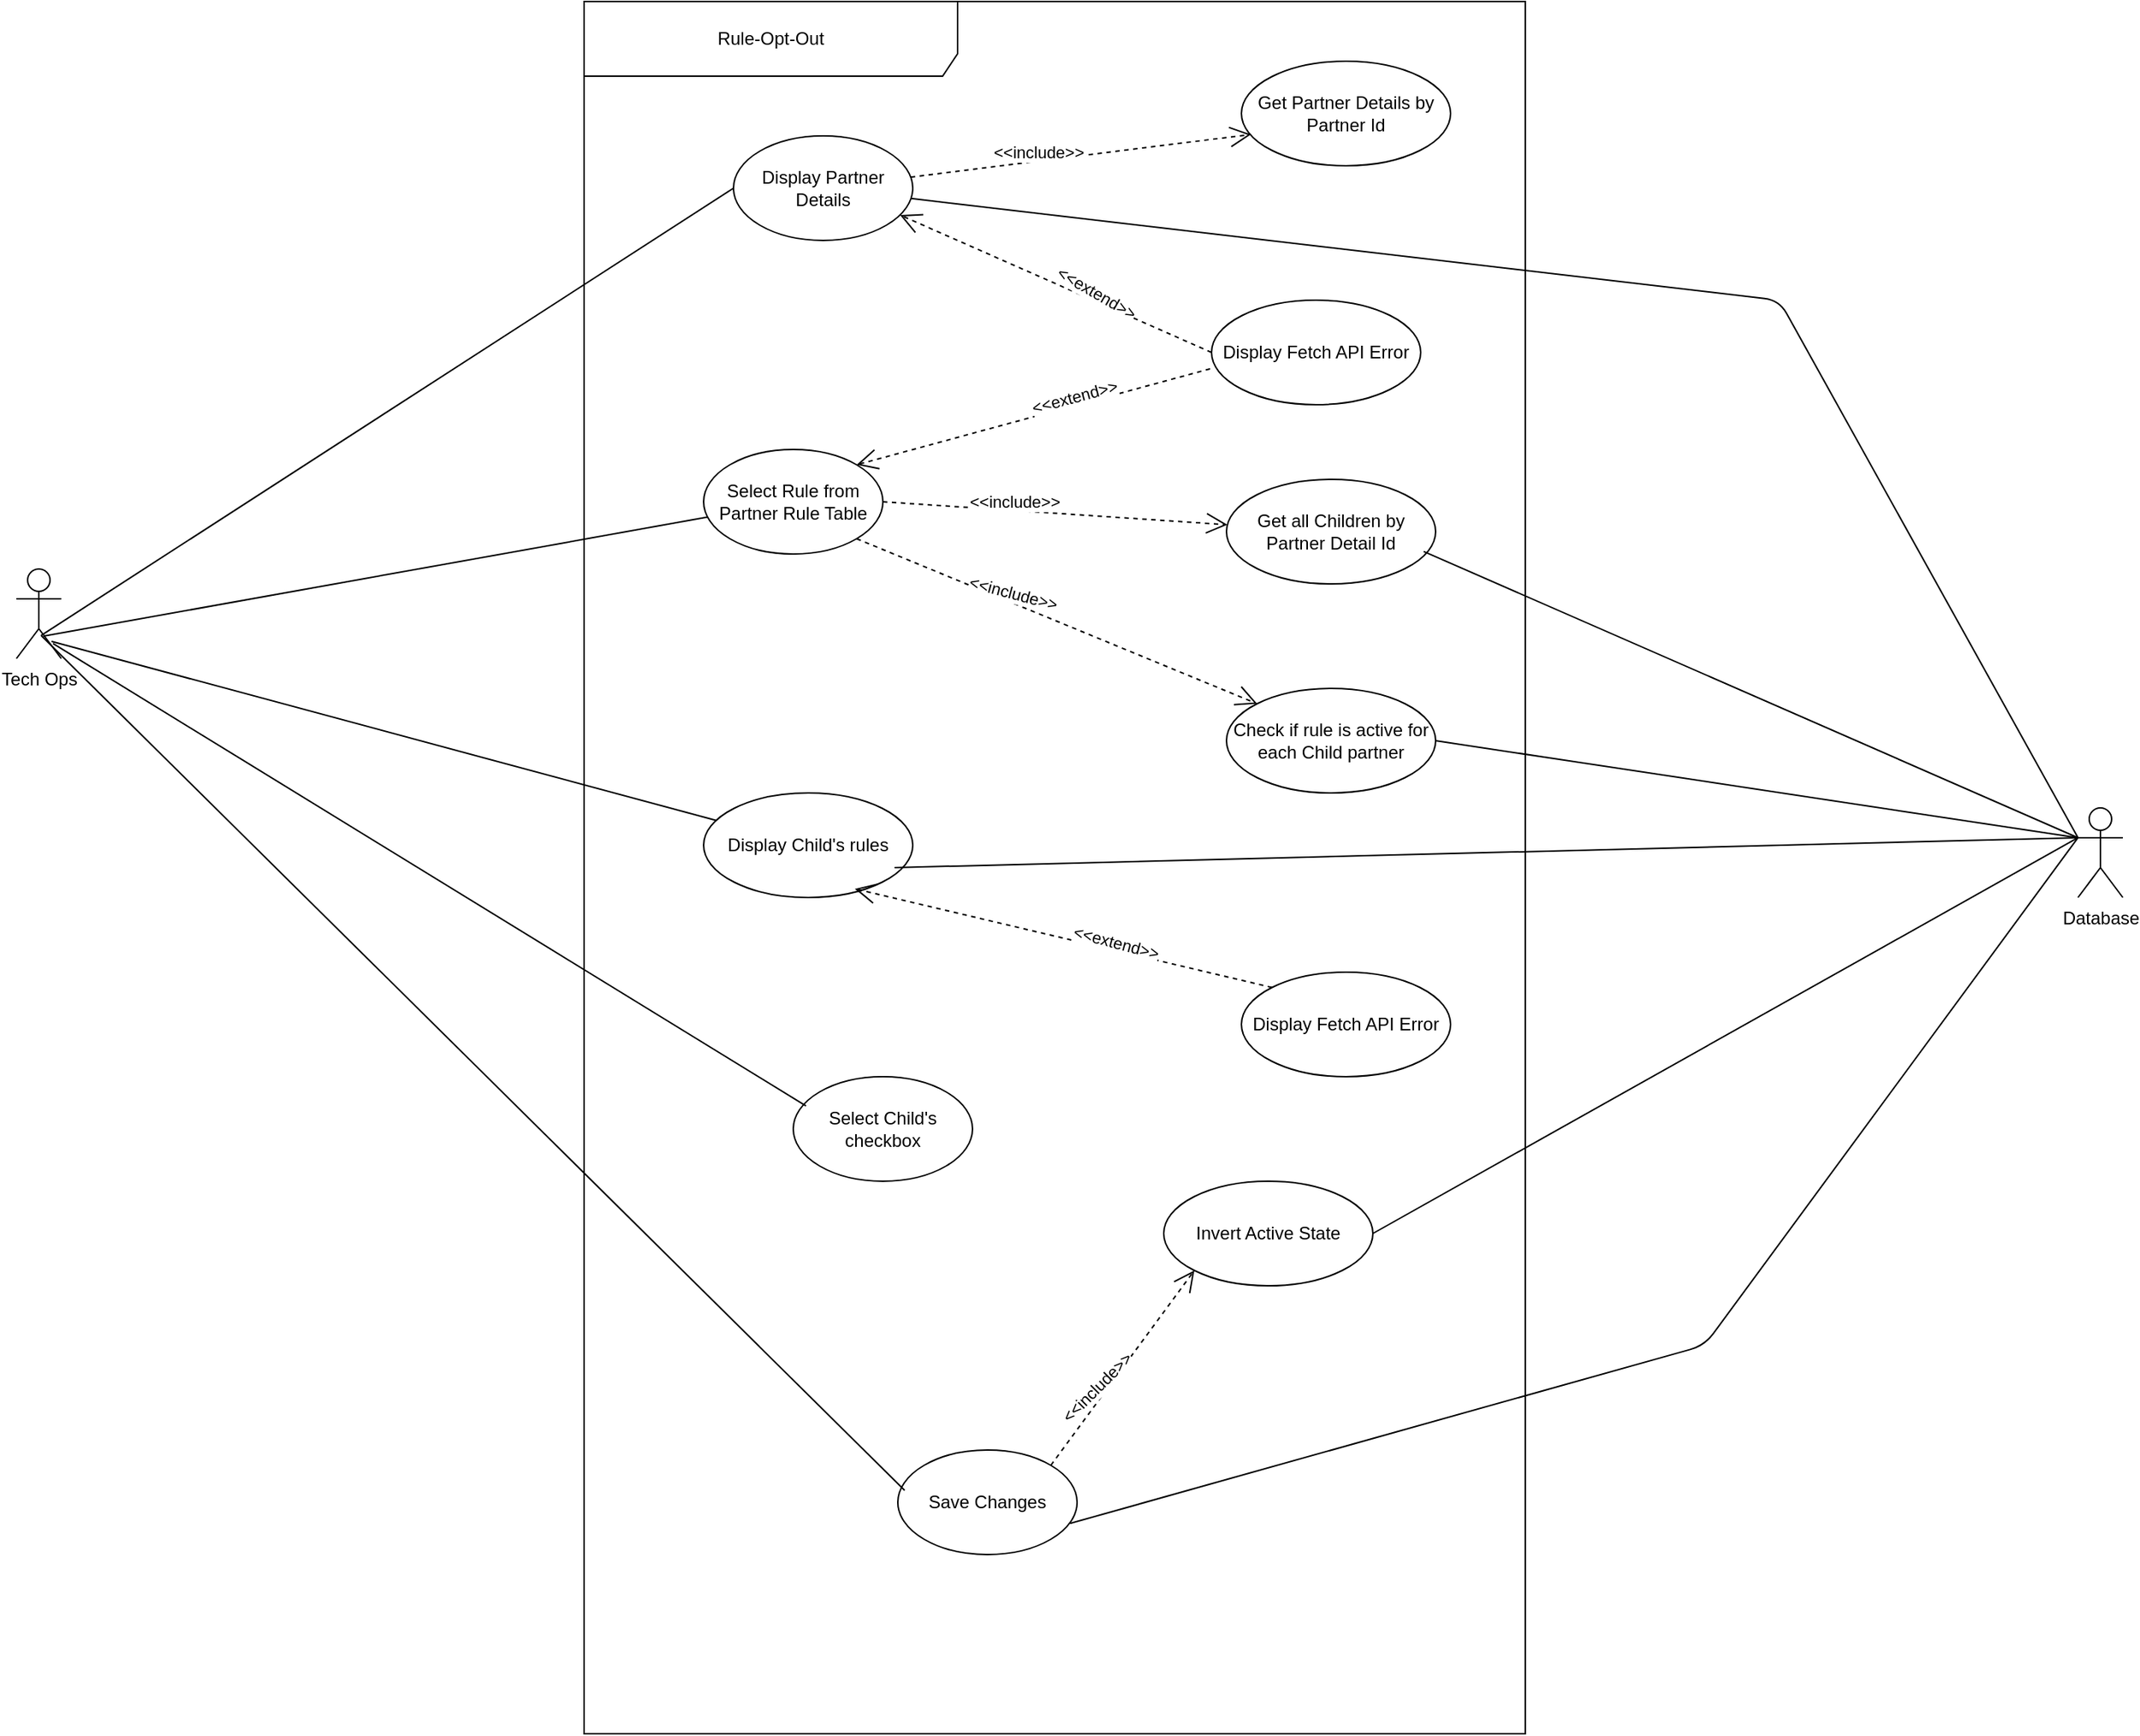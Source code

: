<mxfile version="13.8.8" type="github">
  <diagram id="Y8OE2I2hK1Na6KAGc6tf" name="Page-1">
    <mxGraphModel dx="1243" dy="870" grid="1" gridSize="10" guides="1" tooltips="1" connect="1" arrows="1" fold="1" page="1" pageScale="1" pageWidth="2336" pageHeight="1654" math="0" shadow="0">
      <root>
        <mxCell id="0" />
        <mxCell id="1" parent="0" />
        <mxCell id="AAG1h3JBsHE02cxiQFRj-1" value="Rule-Opt-Out" style="shape=umlFrame;whiteSpace=wrap;html=1;width=250;height=50;" parent="1" vertex="1">
          <mxGeometry x="710" y="30" width="630" height="1160" as="geometry" />
        </mxCell>
        <mxCell id="AAG1h3JBsHE02cxiQFRj-2" value="Tech Ops" style="shape=umlActor;verticalLabelPosition=bottom;verticalAlign=top;html=1;" parent="1" vertex="1">
          <mxGeometry x="330" y="410" width="30" height="60" as="geometry" />
        </mxCell>
        <mxCell id="AAG1h3JBsHE02cxiQFRj-3" value="Display Partner Details" style="ellipse;whiteSpace=wrap;html=1;" parent="1" vertex="1">
          <mxGeometry x="810" y="120" width="120" height="70" as="geometry" />
        </mxCell>
        <mxCell id="AAG1h3JBsHE02cxiQFRj-4" value="Get Partner Details by Partner Id" style="ellipse;whiteSpace=wrap;html=1;" parent="1" vertex="1">
          <mxGeometry x="1150" y="70" width="140" height="70" as="geometry" />
        </mxCell>
        <mxCell id="AAG1h3JBsHE02cxiQFRj-6" value="Select Rule from Partner Rule Table" style="ellipse;whiteSpace=wrap;html=1;" parent="1" vertex="1">
          <mxGeometry x="790" y="330" width="120" height="70" as="geometry" />
        </mxCell>
        <mxCell id="AAG1h3JBsHE02cxiQFRj-7" value="Get all Children by Partner Detail Id" style="ellipse;whiteSpace=wrap;html=1;" parent="1" vertex="1">
          <mxGeometry x="1140" y="350" width="140" height="70" as="geometry" />
        </mxCell>
        <mxCell id="AAG1h3JBsHE02cxiQFRj-8" value="Display Child&#39;s rules" style="ellipse;whiteSpace=wrap;html=1;" parent="1" vertex="1">
          <mxGeometry x="790" y="560" width="140" height="70" as="geometry" />
        </mxCell>
        <mxCell id="AAG1h3JBsHE02cxiQFRj-9" value="Check if rule is active for each Child partner" style="ellipse;whiteSpace=wrap;html=1;" parent="1" vertex="1">
          <mxGeometry x="1140" y="490" width="140" height="70" as="geometry" />
        </mxCell>
        <mxCell id="AAG1h3JBsHE02cxiQFRj-11" value="Select Child&#39;s checkbox" style="ellipse;whiteSpace=wrap;html=1;" parent="1" vertex="1">
          <mxGeometry x="850" y="750" width="120" height="70" as="geometry" />
        </mxCell>
        <mxCell id="AAG1h3JBsHE02cxiQFRj-12" value="Save Changes" style="ellipse;whiteSpace=wrap;html=1;" parent="1" vertex="1">
          <mxGeometry x="920" y="1000" width="120" height="70" as="geometry" />
        </mxCell>
        <mxCell id="AAG1h3JBsHE02cxiQFRj-13" value="Invert Active State" style="ellipse;whiteSpace=wrap;html=1;" parent="1" vertex="1">
          <mxGeometry x="1098" y="820" width="140" height="70" as="geometry" />
        </mxCell>
        <mxCell id="f0wVNXhXmvdFokiBNhzK-1" value="Database" style="shape=umlActor;verticalLabelPosition=bottom;verticalAlign=top;html=1;" parent="1" vertex="1">
          <mxGeometry x="1710" y="570" width="30" height="60" as="geometry" />
        </mxCell>
        <mxCell id="f0wVNXhXmvdFokiBNhzK-7" value="" style="endArrow=none;endFill=0;endSize=12;html=1;entryX=0;entryY=0.5;entryDx=0;entryDy=0;exitX=0.55;exitY=0.742;exitDx=0;exitDy=0;exitPerimeter=0;" parent="1" source="AAG1h3JBsHE02cxiQFRj-2" target="AAG1h3JBsHE02cxiQFRj-3" edge="1">
          <mxGeometry width="160" relative="1" as="geometry">
            <mxPoint x="580" y="314.5" as="sourcePoint" />
            <mxPoint x="740" y="314.5" as="targetPoint" />
          </mxGeometry>
        </mxCell>
        <mxCell id="f0wVNXhXmvdFokiBNhzK-8" value="" style="endArrow=none;endFill=0;endSize=12;html=1;exitX=0.6;exitY=0.75;exitDx=0;exitDy=0;exitPerimeter=0;" parent="1" source="AAG1h3JBsHE02cxiQFRj-2" target="AAG1h3JBsHE02cxiQFRj-6" edge="1">
          <mxGeometry width="160" relative="1" as="geometry">
            <mxPoint x="590" y="310" as="sourcePoint" />
            <mxPoint x="760" y="185" as="targetPoint" />
          </mxGeometry>
        </mxCell>
        <mxCell id="f0wVNXhXmvdFokiBNhzK-9" value="" style="endArrow=none;endFill=0;endSize=12;html=1;exitX=0.783;exitY=0.808;exitDx=0;exitDy=0;exitPerimeter=0;" parent="1" source="AAG1h3JBsHE02cxiQFRj-2" target="AAG1h3JBsHE02cxiQFRj-8" edge="1">
          <mxGeometry width="160" relative="1" as="geometry">
            <mxPoint x="580" y="320" as="sourcePoint" />
            <mxPoint x="780.67" y="479.784" as="targetPoint" />
          </mxGeometry>
        </mxCell>
        <mxCell id="f0wVNXhXmvdFokiBNhzK-10" value="" style="endArrow=none;endFill=0;endSize=12;html=1;entryX=0.071;entryY=0.279;entryDx=0;entryDy=0;entryPerimeter=0;exitX=0.817;exitY=0.833;exitDx=0;exitDy=0;exitPerimeter=0;" parent="1" source="AAG1h3JBsHE02cxiQFRj-2" target="AAG1h3JBsHE02cxiQFRj-11" edge="1">
          <mxGeometry width="160" relative="1" as="geometry">
            <mxPoint x="580" y="330" as="sourcePoint" />
            <mxPoint x="780" y="205" as="targetPoint" />
          </mxGeometry>
        </mxCell>
        <mxCell id="f0wVNXhXmvdFokiBNhzK-11" value="" style="endArrow=none;endFill=0;endSize=12;html=1;entryX=0.038;entryY=0.386;entryDx=0;entryDy=0;entryPerimeter=0;exitX=0.55;exitY=0.742;exitDx=0;exitDy=0;exitPerimeter=0;" parent="1" source="AAG1h3JBsHE02cxiQFRj-2" target="AAG1h3JBsHE02cxiQFRj-12" edge="1">
          <mxGeometry width="160" relative="1" as="geometry">
            <mxPoint x="540" y="450" as="sourcePoint" />
            <mxPoint x="740" y="620" as="targetPoint" />
          </mxGeometry>
        </mxCell>
        <mxCell id="f0wVNXhXmvdFokiBNhzK-13" value="" style="endArrow=open;endFill=1;endSize=12;html=1;entryX=0.046;entryY=0.7;entryDx=0;entryDy=0;entryPerimeter=0;dashed=1;" parent="1" target="AAG1h3JBsHE02cxiQFRj-4" edge="1" source="AAG1h3JBsHE02cxiQFRj-3">
          <mxGeometry width="160" relative="1" as="geometry">
            <mxPoint x="870" y="174.5" as="sourcePoint" />
            <mxPoint x="1030" y="174.5" as="targetPoint" />
          </mxGeometry>
        </mxCell>
        <mxCell id="f0wVNXhXmvdFokiBNhzK-14" value="&amp;lt;&amp;lt;include&amp;gt;&amp;gt;" style="edgeLabel;html=1;align=center;verticalAlign=middle;resizable=0;points=[];rotation=0;" parent="f0wVNXhXmvdFokiBNhzK-13" vertex="1" connectable="0">
          <mxGeometry x="-0.245" y="7" relative="1" as="geometry">
            <mxPoint y="1" as="offset" />
          </mxGeometry>
        </mxCell>
        <mxCell id="f0wVNXhXmvdFokiBNhzK-15" value="" style="endArrow=open;endFill=1;endSize=12;html=1;dashed=1;exitX=1;exitY=0.5;exitDx=0;exitDy=0;" parent="1" source="AAG1h3JBsHE02cxiQFRj-6" target="AAG1h3JBsHE02cxiQFRj-7" edge="1">
          <mxGeometry width="160" relative="1" as="geometry">
            <mxPoint x="870" y="305.5" as="sourcePoint" />
            <mxPoint x="1046.44" y="260" as="targetPoint" />
          </mxGeometry>
        </mxCell>
        <mxCell id="f0wVNXhXmvdFokiBNhzK-16" value="&amp;lt;&amp;lt;include&amp;gt;&amp;gt;" style="edgeLabel;html=1;align=center;verticalAlign=middle;resizable=0;points=[];rotation=0;" parent="f0wVNXhXmvdFokiBNhzK-15" vertex="1" connectable="0">
          <mxGeometry x="-0.245" y="7" relative="1" as="geometry">
            <mxPoint y="1" as="offset" />
          </mxGeometry>
        </mxCell>
        <mxCell id="f0wVNXhXmvdFokiBNhzK-17" value="Display Fetch API Error" style="ellipse;whiteSpace=wrap;html=1;" parent="1" vertex="1">
          <mxGeometry x="1130" y="230" width="140" height="70" as="geometry" />
        </mxCell>
        <mxCell id="f0wVNXhXmvdFokiBNhzK-18" value="" style="endArrow=open;endFill=1;endSize=12;html=1;entryX=0.929;entryY=0.757;entryDx=0;entryDy=0;entryPerimeter=0;dashed=1;exitX=0;exitY=0.5;exitDx=0;exitDy=0;" parent="1" source="f0wVNXhXmvdFokiBNhzK-17" target="AAG1h3JBsHE02cxiQFRj-3" edge="1">
          <mxGeometry width="160" relative="1" as="geometry">
            <mxPoint x="890" y="215.5" as="sourcePoint" />
            <mxPoint x="1126.44" y="150" as="targetPoint" />
          </mxGeometry>
        </mxCell>
        <mxCell id="f0wVNXhXmvdFokiBNhzK-20" value="&amp;lt;&amp;lt;extend&amp;gt;&amp;gt;" style="edgeLabel;html=1;align=center;verticalAlign=middle;resizable=0;points=[];rotation=30;" parent="f0wVNXhXmvdFokiBNhzK-18" vertex="1" connectable="0">
          <mxGeometry x="-0.238" y="-6" relative="1" as="geometry">
            <mxPoint as="offset" />
          </mxGeometry>
        </mxCell>
        <mxCell id="f0wVNXhXmvdFokiBNhzK-21" value="" style="endArrow=open;endFill=1;endSize=12;html=1;entryX=1;entryY=0;entryDx=0;entryDy=0;dashed=1;exitX=-0.007;exitY=0.657;exitDx=0;exitDy=0;exitPerimeter=0;" parent="1" source="f0wVNXhXmvdFokiBNhzK-17" target="AAG1h3JBsHE02cxiQFRj-6" edge="1">
          <mxGeometry width="160" relative="1" as="geometry">
            <mxPoint x="1050" y="235" as="sourcePoint" />
            <mxPoint x="871.48" y="202.99" as="targetPoint" />
          </mxGeometry>
        </mxCell>
        <mxCell id="f0wVNXhXmvdFokiBNhzK-22" value="&amp;lt;&amp;lt;extend&amp;gt;&amp;gt;" style="edgeLabel;html=1;align=center;verticalAlign=middle;resizable=0;points=[];rotation=-15;" parent="f0wVNXhXmvdFokiBNhzK-21" vertex="1" connectable="0">
          <mxGeometry x="-0.238" y="-6" relative="1" as="geometry">
            <mxPoint as="offset" />
          </mxGeometry>
        </mxCell>
        <mxCell id="x87mlo7bCjJ_3I-Y6eXt-1" value="" style="endArrow=none;endFill=0;endSize=12;html=1;exitX=0;exitY=0.333;exitDx=0;exitDy=0;exitPerimeter=0;" parent="1" source="f0wVNXhXmvdFokiBNhzK-1" edge="1" target="AAG1h3JBsHE02cxiQFRj-3">
          <mxGeometry width="160" relative="1" as="geometry">
            <mxPoint x="880" y="380" as="sourcePoint" />
            <mxPoint x="870" y="180" as="targetPoint" />
            <Array as="points">
              <mxPoint x="1510" y="230" />
            </Array>
          </mxGeometry>
        </mxCell>
        <mxCell id="x87mlo7bCjJ_3I-Y6eXt-4" value="" style="endArrow=none;endFill=0;endSize=12;html=1;entryX=0.943;entryY=0.69;entryDx=0;entryDy=0;entryPerimeter=0;exitX=0;exitY=0.333;exitDx=0;exitDy=0;exitPerimeter=0;" parent="1" source="f0wVNXhXmvdFokiBNhzK-1" target="AAG1h3JBsHE02cxiQFRj-7" edge="1">
          <mxGeometry width="160" relative="1" as="geometry">
            <mxPoint x="1710" y="600" as="sourcePoint" />
            <mxPoint x="1010" y="460" as="targetPoint" />
          </mxGeometry>
        </mxCell>
        <mxCell id="x87mlo7bCjJ_3I-Y6eXt-5" value="" style="endArrow=open;endFill=1;endSize=12;html=1;entryX=0;entryY=0;entryDx=0;entryDy=0;dashed=1;exitX=1;exitY=1;exitDx=0;exitDy=0;" parent="1" source="AAG1h3JBsHE02cxiQFRj-6" target="AAG1h3JBsHE02cxiQFRj-9" edge="1">
          <mxGeometry width="160" relative="1" as="geometry">
            <mxPoint x="838.88" y="368.8" as="sourcePoint" />
            <mxPoint x="1070" y="395.0" as="targetPoint" />
          </mxGeometry>
        </mxCell>
        <mxCell id="x87mlo7bCjJ_3I-Y6eXt-6" value="&amp;lt;&amp;lt;include&amp;gt;&amp;gt;" style="edgeLabel;html=1;align=center;verticalAlign=middle;resizable=0;points=[];rotation=15;" parent="x87mlo7bCjJ_3I-Y6eXt-5" vertex="1" connectable="0">
          <mxGeometry x="-0.245" y="7" relative="1" as="geometry">
            <mxPoint y="1" as="offset" />
          </mxGeometry>
        </mxCell>
        <mxCell id="x87mlo7bCjJ_3I-Y6eXt-7" value="" style="endArrow=none;endFill=0;endSize=12;html=1;exitX=0;exitY=0.333;exitDx=0;exitDy=0;exitPerimeter=0;entryX=0.913;entryY=0.714;entryDx=0;entryDy=0;entryPerimeter=0;" parent="1" source="f0wVNXhXmvdFokiBNhzK-1" target="AAG1h3JBsHE02cxiQFRj-8" edge="1">
          <mxGeometry width="160" relative="1" as="geometry">
            <mxPoint x="1585" y="435" as="sourcePoint" />
            <mxPoint x="1242.02" y="368.3" as="targetPoint" />
            <Array as="points" />
          </mxGeometry>
        </mxCell>
        <mxCell id="x87mlo7bCjJ_3I-Y6eXt-8" value="Display Fetch API Error" style="ellipse;whiteSpace=wrap;html=1;" parent="1" vertex="1">
          <mxGeometry x="1150" y="680" width="140" height="70" as="geometry" />
        </mxCell>
        <mxCell id="x87mlo7bCjJ_3I-Y6eXt-9" value="" style="endArrow=open;endFill=1;endSize=12;html=1;entryX=0.723;entryY=0.917;entryDx=0;entryDy=0;entryPerimeter=0;dashed=1;exitX=0;exitY=0;exitDx=0;exitDy=0;" parent="1" source="x87mlo7bCjJ_3I-Y6eXt-8" target="AAG1h3JBsHE02cxiQFRj-8" edge="1">
          <mxGeometry width="160" relative="1" as="geometry">
            <mxPoint x="1050" y="612.01" as="sourcePoint" />
            <mxPoint x="871.48" y="580" as="targetPoint" />
          </mxGeometry>
        </mxCell>
        <mxCell id="x87mlo7bCjJ_3I-Y6eXt-10" value="&amp;lt;&amp;lt;extend&amp;gt;&amp;gt;" style="edgeLabel;html=1;align=center;verticalAlign=middle;resizable=0;points=[];rotation=15;" parent="x87mlo7bCjJ_3I-Y6eXt-9" vertex="1" connectable="0">
          <mxGeometry x="-0.238" y="-6" relative="1" as="geometry">
            <mxPoint as="offset" />
          </mxGeometry>
        </mxCell>
        <mxCell id="x87mlo7bCjJ_3I-Y6eXt-14" value="" style="endArrow=open;endFill=1;endSize=12;html=1;dashed=1;entryX=0;entryY=1;entryDx=0;entryDy=0;exitX=1;exitY=0;exitDx=0;exitDy=0;" parent="1" source="AAG1h3JBsHE02cxiQFRj-12" target="AAG1h3JBsHE02cxiQFRj-13" edge="1">
          <mxGeometry width="160" relative="1" as="geometry">
            <mxPoint x="910" y="1060" as="sourcePoint" />
            <mxPoint x="1190.027" y="1057.018" as="targetPoint" />
          </mxGeometry>
        </mxCell>
        <mxCell id="x87mlo7bCjJ_3I-Y6eXt-15" value="&amp;lt;&amp;lt;include&amp;gt;&amp;gt;" style="edgeLabel;html=1;align=center;verticalAlign=middle;resizable=0;points=[];rotation=-45;" parent="x87mlo7bCjJ_3I-Y6eXt-14" vertex="1" connectable="0">
          <mxGeometry x="-0.245" y="7" relative="1" as="geometry">
            <mxPoint y="1" as="offset" />
          </mxGeometry>
        </mxCell>
        <mxCell id="x87mlo7bCjJ_3I-Y6eXt-16" value="" style="endArrow=none;endFill=0;endSize=12;html=1;entryX=0.961;entryY=0.702;entryDx=0;entryDy=0;entryPerimeter=0;exitX=0;exitY=0.333;exitDx=0;exitDy=0;exitPerimeter=0;" parent="1" source="f0wVNXhXmvdFokiBNhzK-1" target="AAG1h3JBsHE02cxiQFRj-12" edge="1">
          <mxGeometry width="160" relative="1" as="geometry">
            <mxPoint x="1620" y="490" as="sourcePoint" />
            <mxPoint x="927.82" y="709.98" as="targetPoint" />
            <Array as="points">
              <mxPoint x="1460" y="930" />
            </Array>
          </mxGeometry>
        </mxCell>
        <mxCell id="x87mlo7bCjJ_3I-Y6eXt-17" value="" style="endArrow=none;endFill=0;endSize=12;html=1;exitX=0;exitY=0.333;exitDx=0;exitDy=0;exitPerimeter=0;entryX=1;entryY=0.5;entryDx=0;entryDy=0;" parent="1" source="f0wVNXhXmvdFokiBNhzK-1" target="AAG1h3JBsHE02cxiQFRj-13" edge="1">
          <mxGeometry width="160" relative="1" as="geometry">
            <mxPoint x="1633.66" y="510.86" as="sourcePoint" />
            <mxPoint x="927.82" y="709.98" as="targetPoint" />
            <Array as="points" />
          </mxGeometry>
        </mxCell>
        <mxCell id="x87mlo7bCjJ_3I-Y6eXt-18" value="" style="endArrow=none;endFill=0;endSize=12;html=1;exitX=0;exitY=0.333;exitDx=0;exitDy=0;exitPerimeter=0;entryX=1;entryY=0.5;entryDx=0;entryDy=0;" parent="1" source="f0wVNXhXmvdFokiBNhzK-1" target="AAG1h3JBsHE02cxiQFRj-9" edge="1">
          <mxGeometry width="160" relative="1" as="geometry">
            <mxPoint x="1633.66" y="510.86" as="sourcePoint" />
            <mxPoint x="927.82" y="709.98" as="targetPoint" />
            <Array as="points" />
          </mxGeometry>
        </mxCell>
      </root>
    </mxGraphModel>
  </diagram>
</mxfile>
